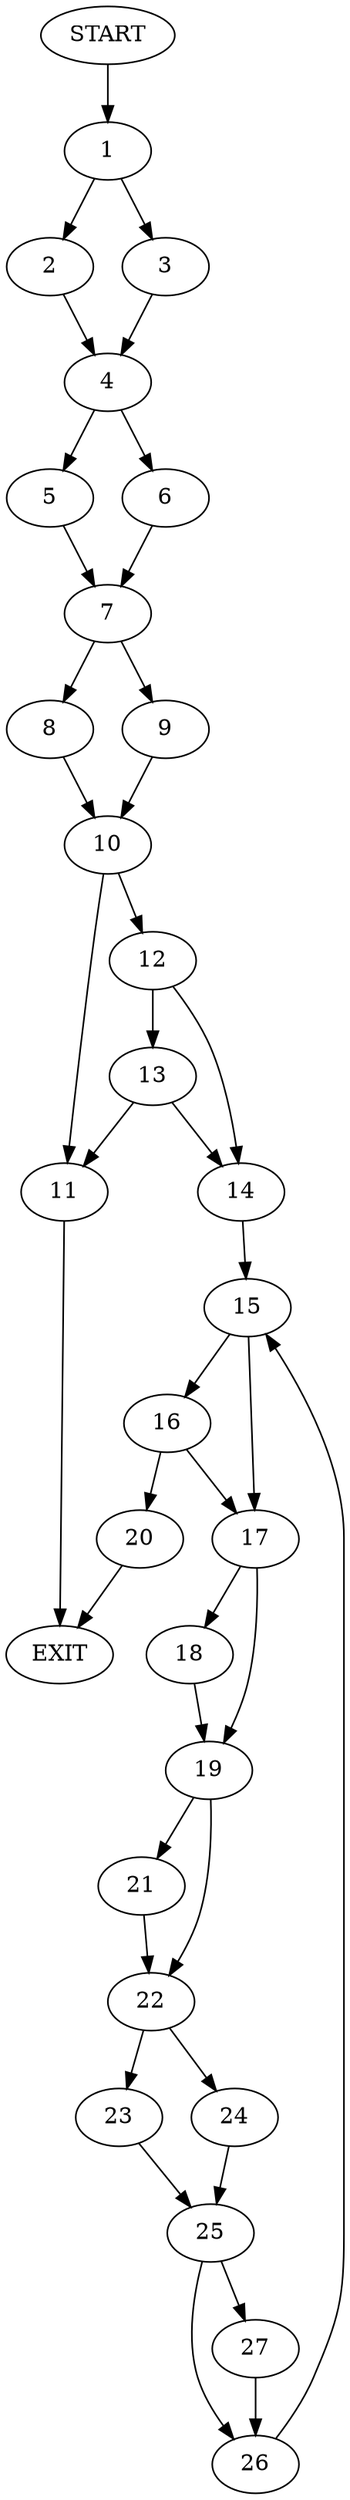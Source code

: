 digraph {
0 [label="START"]
28 [label="EXIT"]
0 -> 1
1 -> 2
1 -> 3
2 -> 4
3 -> 4
4 -> 5
4 -> 6
5 -> 7
6 -> 7
7 -> 8
7 -> 9
9 -> 10
8 -> 10
10 -> 11
10 -> 12
12 -> 13
12 -> 14
11 -> 28
13 -> 11
13 -> 14
14 -> 15
15 -> 16
15 -> 17
17 -> 18
17 -> 19
16 -> 20
16 -> 17
20 -> 28
18 -> 19
19 -> 21
19 -> 22
21 -> 22
22 -> 23
22 -> 24
23 -> 25
24 -> 25
25 -> 26
25 -> 27
27 -> 26
26 -> 15
}
